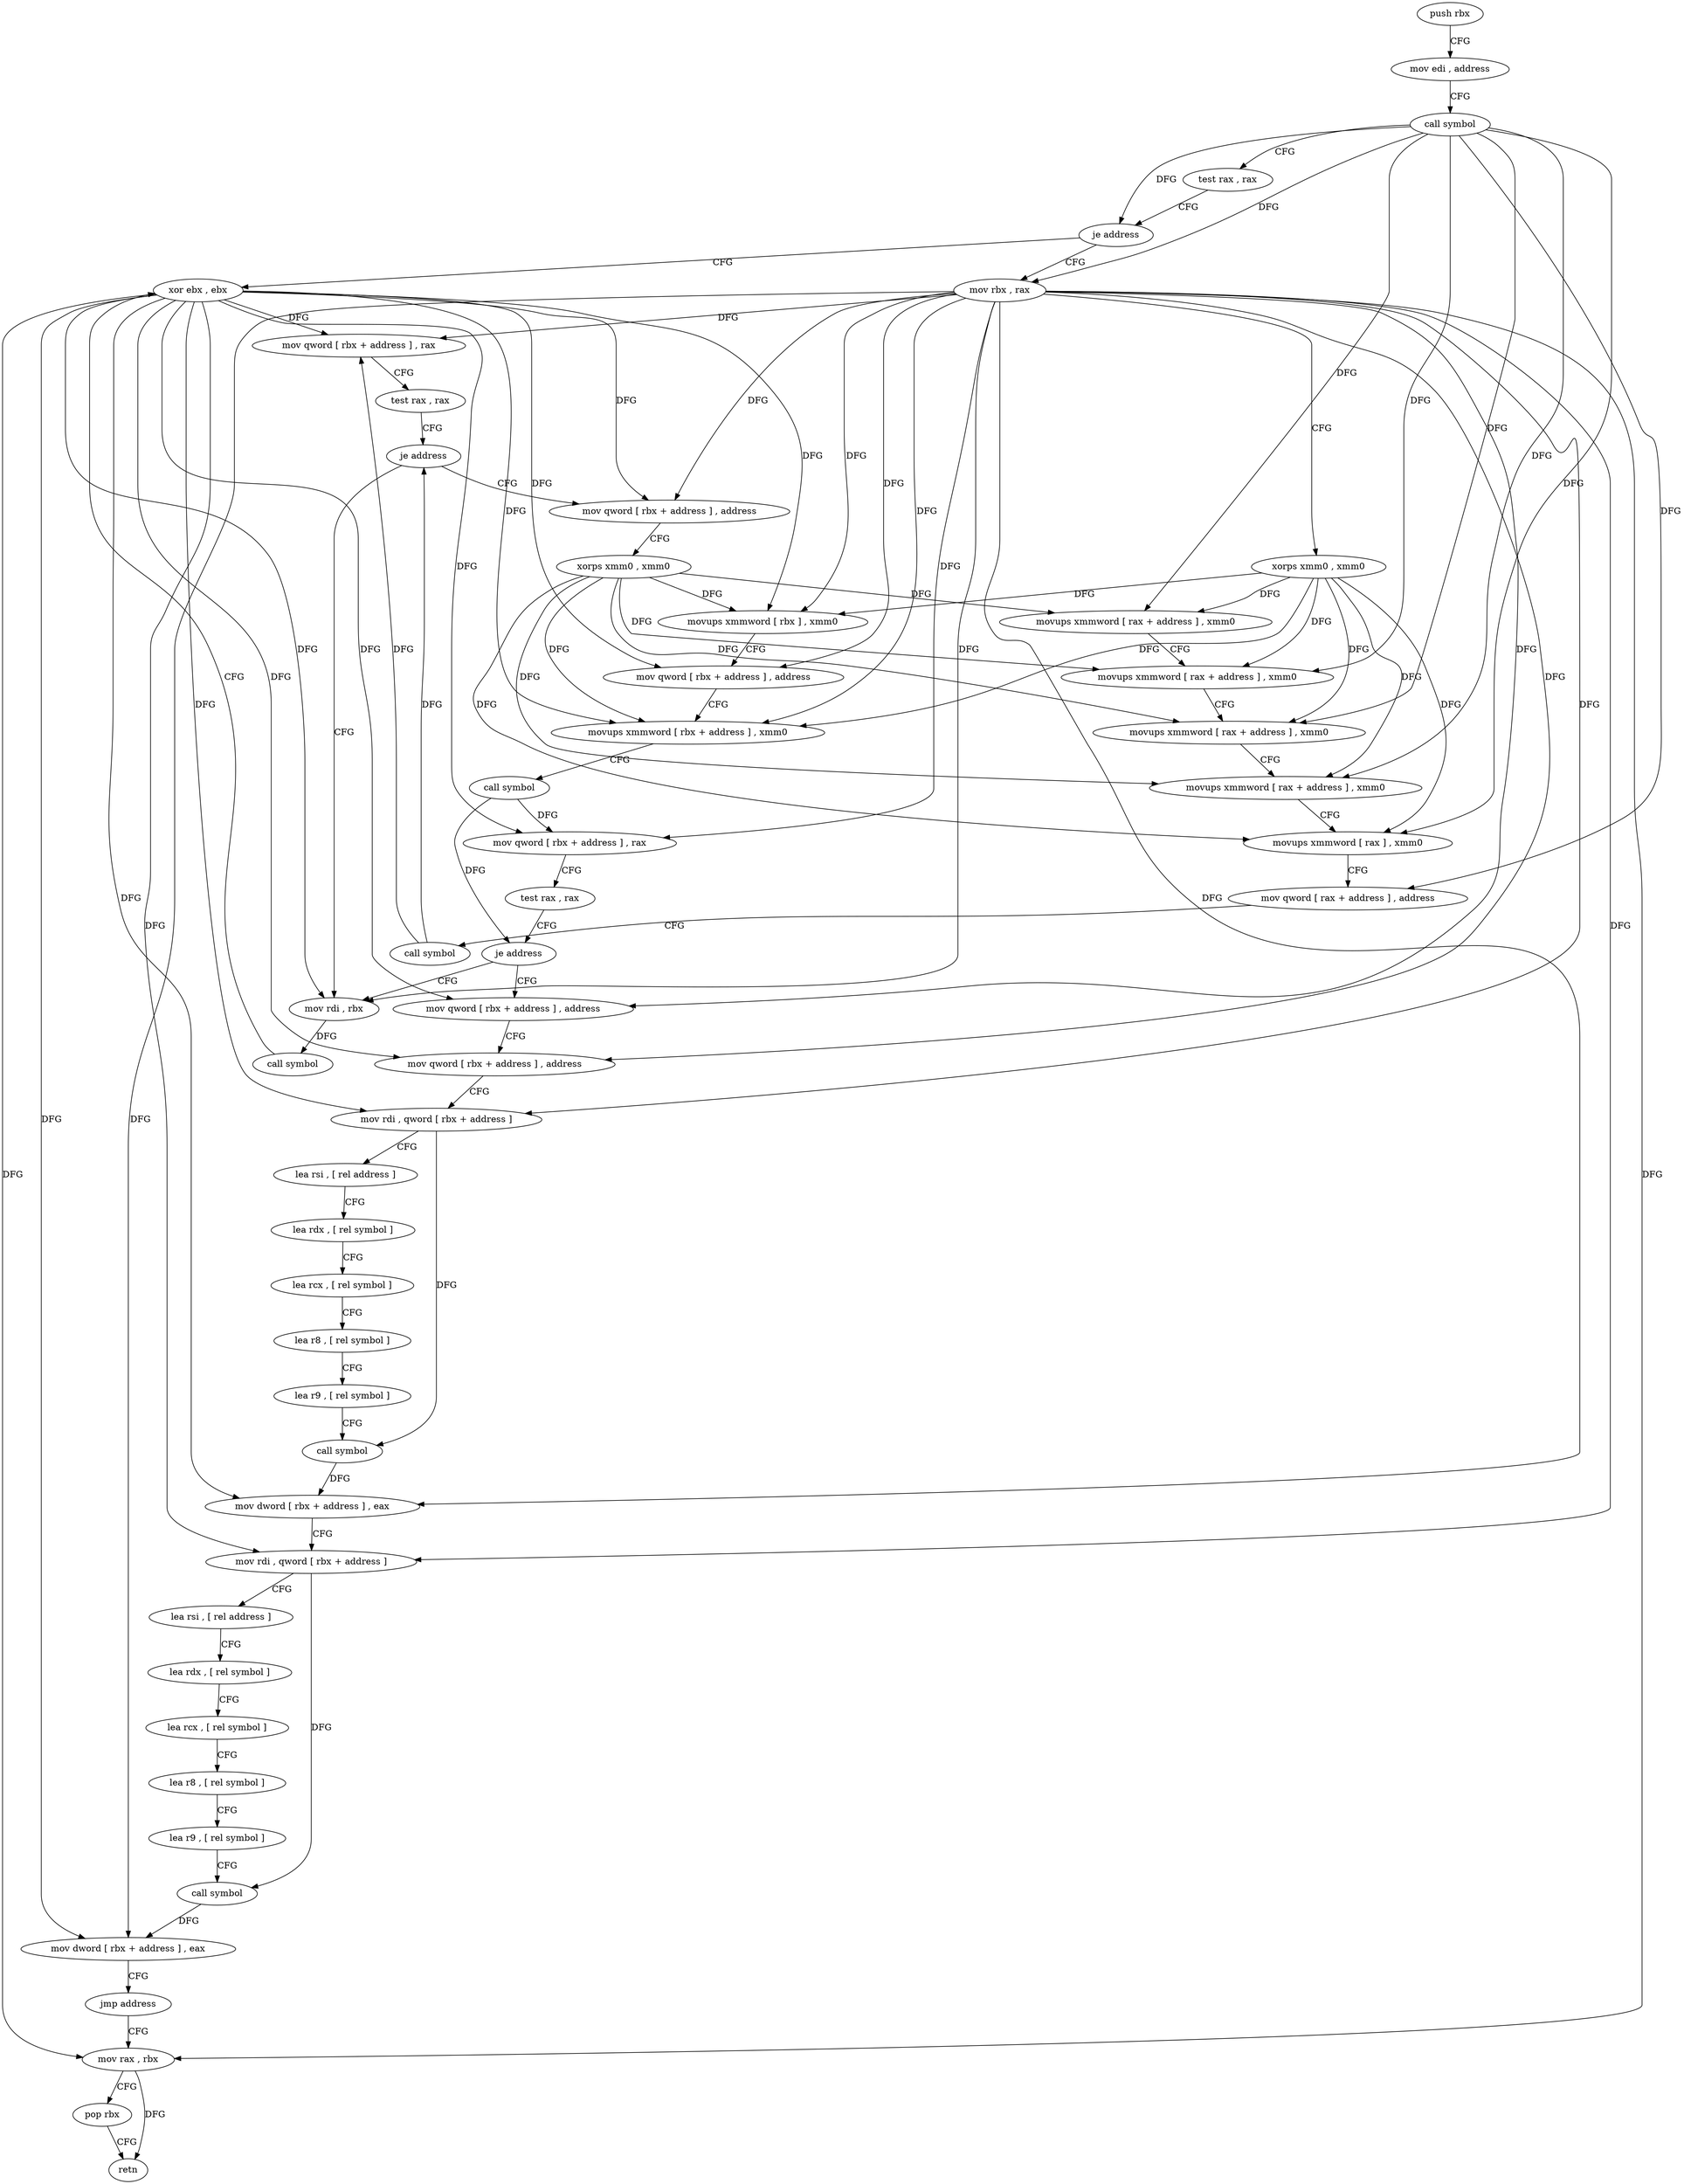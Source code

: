 digraph "func" {
"82176" [label = "push rbx" ]
"82177" [label = "mov edi , address" ]
"82182" [label = "call symbol" ]
"82187" [label = "test rax , rax" ]
"82190" [label = "je address" ]
"82407" [label = "xor ebx , ebx" ]
"82196" [label = "mov rbx , rax" ]
"82409" [label = "mov rax , rbx" ]
"82199" [label = "xorps xmm0 , xmm0" ]
"82202" [label = "movups xmmword [ rax + address ] , xmm0" ]
"82206" [label = "movups xmmword [ rax + address ] , xmm0" ]
"82210" [label = "movups xmmword [ rax + address ] , xmm0" ]
"82214" [label = "movups xmmword [ rax + address ] , xmm0" ]
"82218" [label = "movups xmmword [ rax ] , xmm0" ]
"82221" [label = "mov qword [ rax + address ] , address" ]
"82229" [label = "call symbol" ]
"82234" [label = "mov qword [ rbx + address ] , rax" ]
"82238" [label = "test rax , rax" ]
"82241" [label = "je address" ]
"82399" [label = "mov rdi , rbx" ]
"82247" [label = "mov qword [ rbx + address ] , address" ]
"82402" [label = "call symbol" ]
"82255" [label = "xorps xmm0 , xmm0" ]
"82258" [label = "movups xmmword [ rbx ] , xmm0" ]
"82261" [label = "mov qword [ rbx + address ] , address" ]
"82269" [label = "movups xmmword [ rbx + address ] , xmm0" ]
"82273" [label = "call symbol" ]
"82278" [label = "mov qword [ rbx + address ] , rax" ]
"82282" [label = "test rax , rax" ]
"82285" [label = "je address" ]
"82287" [label = "mov qword [ rbx + address ] , address" ]
"82295" [label = "mov qword [ rbx + address ] , address" ]
"82303" [label = "mov rdi , qword [ rbx + address ]" ]
"82307" [label = "lea rsi , [ rel address ]" ]
"82314" [label = "lea rdx , [ rel symbol ]" ]
"82321" [label = "lea rcx , [ rel symbol ]" ]
"82328" [label = "lea r8 , [ rel symbol ]" ]
"82335" [label = "lea r9 , [ rel symbol ]" ]
"82342" [label = "call symbol" ]
"82347" [label = "mov dword [ rbx + address ] , eax" ]
"82350" [label = "mov rdi , qword [ rbx + address ]" ]
"82354" [label = "lea rsi , [ rel address ]" ]
"82361" [label = "lea rdx , [ rel symbol ]" ]
"82368" [label = "lea rcx , [ rel symbol ]" ]
"82375" [label = "lea r8 , [ rel symbol ]" ]
"82382" [label = "lea r9 , [ rel symbol ]" ]
"82389" [label = "call symbol" ]
"82394" [label = "mov dword [ rbx + address ] , eax" ]
"82397" [label = "jmp address" ]
"82412" [label = "pop rbx" ]
"82413" [label = "retn" ]
"82176" -> "82177" [ label = "CFG" ]
"82177" -> "82182" [ label = "CFG" ]
"82182" -> "82187" [ label = "CFG" ]
"82182" -> "82190" [ label = "DFG" ]
"82182" -> "82196" [ label = "DFG" ]
"82182" -> "82202" [ label = "DFG" ]
"82182" -> "82206" [ label = "DFG" ]
"82182" -> "82210" [ label = "DFG" ]
"82182" -> "82214" [ label = "DFG" ]
"82182" -> "82218" [ label = "DFG" ]
"82182" -> "82221" [ label = "DFG" ]
"82187" -> "82190" [ label = "CFG" ]
"82190" -> "82407" [ label = "CFG" ]
"82190" -> "82196" [ label = "CFG" ]
"82407" -> "82409" [ label = "DFG" ]
"82407" -> "82234" [ label = "DFG" ]
"82407" -> "82399" [ label = "DFG" ]
"82407" -> "82247" [ label = "DFG" ]
"82407" -> "82258" [ label = "DFG" ]
"82407" -> "82261" [ label = "DFG" ]
"82407" -> "82269" [ label = "DFG" ]
"82407" -> "82278" [ label = "DFG" ]
"82407" -> "82287" [ label = "DFG" ]
"82407" -> "82295" [ label = "DFG" ]
"82407" -> "82303" [ label = "DFG" ]
"82407" -> "82347" [ label = "DFG" ]
"82407" -> "82350" [ label = "DFG" ]
"82407" -> "82394" [ label = "DFG" ]
"82196" -> "82199" [ label = "CFG" ]
"82196" -> "82234" [ label = "DFG" ]
"82196" -> "82409" [ label = "DFG" ]
"82196" -> "82399" [ label = "DFG" ]
"82196" -> "82247" [ label = "DFG" ]
"82196" -> "82258" [ label = "DFG" ]
"82196" -> "82261" [ label = "DFG" ]
"82196" -> "82269" [ label = "DFG" ]
"82196" -> "82278" [ label = "DFG" ]
"82196" -> "82287" [ label = "DFG" ]
"82196" -> "82295" [ label = "DFG" ]
"82196" -> "82303" [ label = "DFG" ]
"82196" -> "82347" [ label = "DFG" ]
"82196" -> "82350" [ label = "DFG" ]
"82196" -> "82394" [ label = "DFG" ]
"82409" -> "82412" [ label = "CFG" ]
"82409" -> "82413" [ label = "DFG" ]
"82199" -> "82202" [ label = "DFG" ]
"82199" -> "82206" [ label = "DFG" ]
"82199" -> "82210" [ label = "DFG" ]
"82199" -> "82214" [ label = "DFG" ]
"82199" -> "82218" [ label = "DFG" ]
"82199" -> "82258" [ label = "DFG" ]
"82199" -> "82269" [ label = "DFG" ]
"82202" -> "82206" [ label = "CFG" ]
"82206" -> "82210" [ label = "CFG" ]
"82210" -> "82214" [ label = "CFG" ]
"82214" -> "82218" [ label = "CFG" ]
"82218" -> "82221" [ label = "CFG" ]
"82221" -> "82229" [ label = "CFG" ]
"82229" -> "82234" [ label = "DFG" ]
"82229" -> "82241" [ label = "DFG" ]
"82234" -> "82238" [ label = "CFG" ]
"82238" -> "82241" [ label = "CFG" ]
"82241" -> "82399" [ label = "CFG" ]
"82241" -> "82247" [ label = "CFG" ]
"82399" -> "82402" [ label = "DFG" ]
"82247" -> "82255" [ label = "CFG" ]
"82402" -> "82407" [ label = "CFG" ]
"82255" -> "82258" [ label = "DFG" ]
"82255" -> "82202" [ label = "DFG" ]
"82255" -> "82206" [ label = "DFG" ]
"82255" -> "82210" [ label = "DFG" ]
"82255" -> "82214" [ label = "DFG" ]
"82255" -> "82218" [ label = "DFG" ]
"82255" -> "82269" [ label = "DFG" ]
"82258" -> "82261" [ label = "CFG" ]
"82261" -> "82269" [ label = "CFG" ]
"82269" -> "82273" [ label = "CFG" ]
"82273" -> "82278" [ label = "DFG" ]
"82273" -> "82285" [ label = "DFG" ]
"82278" -> "82282" [ label = "CFG" ]
"82282" -> "82285" [ label = "CFG" ]
"82285" -> "82399" [ label = "CFG" ]
"82285" -> "82287" [ label = "CFG" ]
"82287" -> "82295" [ label = "CFG" ]
"82295" -> "82303" [ label = "CFG" ]
"82303" -> "82307" [ label = "CFG" ]
"82303" -> "82342" [ label = "DFG" ]
"82307" -> "82314" [ label = "CFG" ]
"82314" -> "82321" [ label = "CFG" ]
"82321" -> "82328" [ label = "CFG" ]
"82328" -> "82335" [ label = "CFG" ]
"82335" -> "82342" [ label = "CFG" ]
"82342" -> "82347" [ label = "DFG" ]
"82347" -> "82350" [ label = "CFG" ]
"82350" -> "82354" [ label = "CFG" ]
"82350" -> "82389" [ label = "DFG" ]
"82354" -> "82361" [ label = "CFG" ]
"82361" -> "82368" [ label = "CFG" ]
"82368" -> "82375" [ label = "CFG" ]
"82375" -> "82382" [ label = "CFG" ]
"82382" -> "82389" [ label = "CFG" ]
"82389" -> "82394" [ label = "DFG" ]
"82394" -> "82397" [ label = "CFG" ]
"82397" -> "82409" [ label = "CFG" ]
"82412" -> "82413" [ label = "CFG" ]
}
